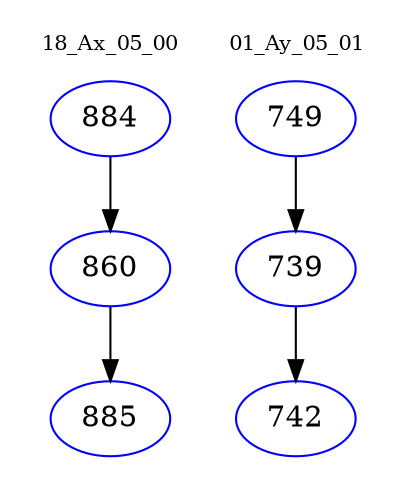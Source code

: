 digraph{
subgraph cluster_0 {
color = white
label = "18_Ax_05_00";
fontsize=10;
T0_884 [label="884", color="blue"]
T0_884 -> T0_860 [color="black"]
T0_860 [label="860", color="blue"]
T0_860 -> T0_885 [color="black"]
T0_885 [label="885", color="blue"]
}
subgraph cluster_1 {
color = white
label = "01_Ay_05_01";
fontsize=10;
T1_749 [label="749", color="blue"]
T1_749 -> T1_739 [color="black"]
T1_739 [label="739", color="blue"]
T1_739 -> T1_742 [color="black"]
T1_742 [label="742", color="blue"]
}
}
